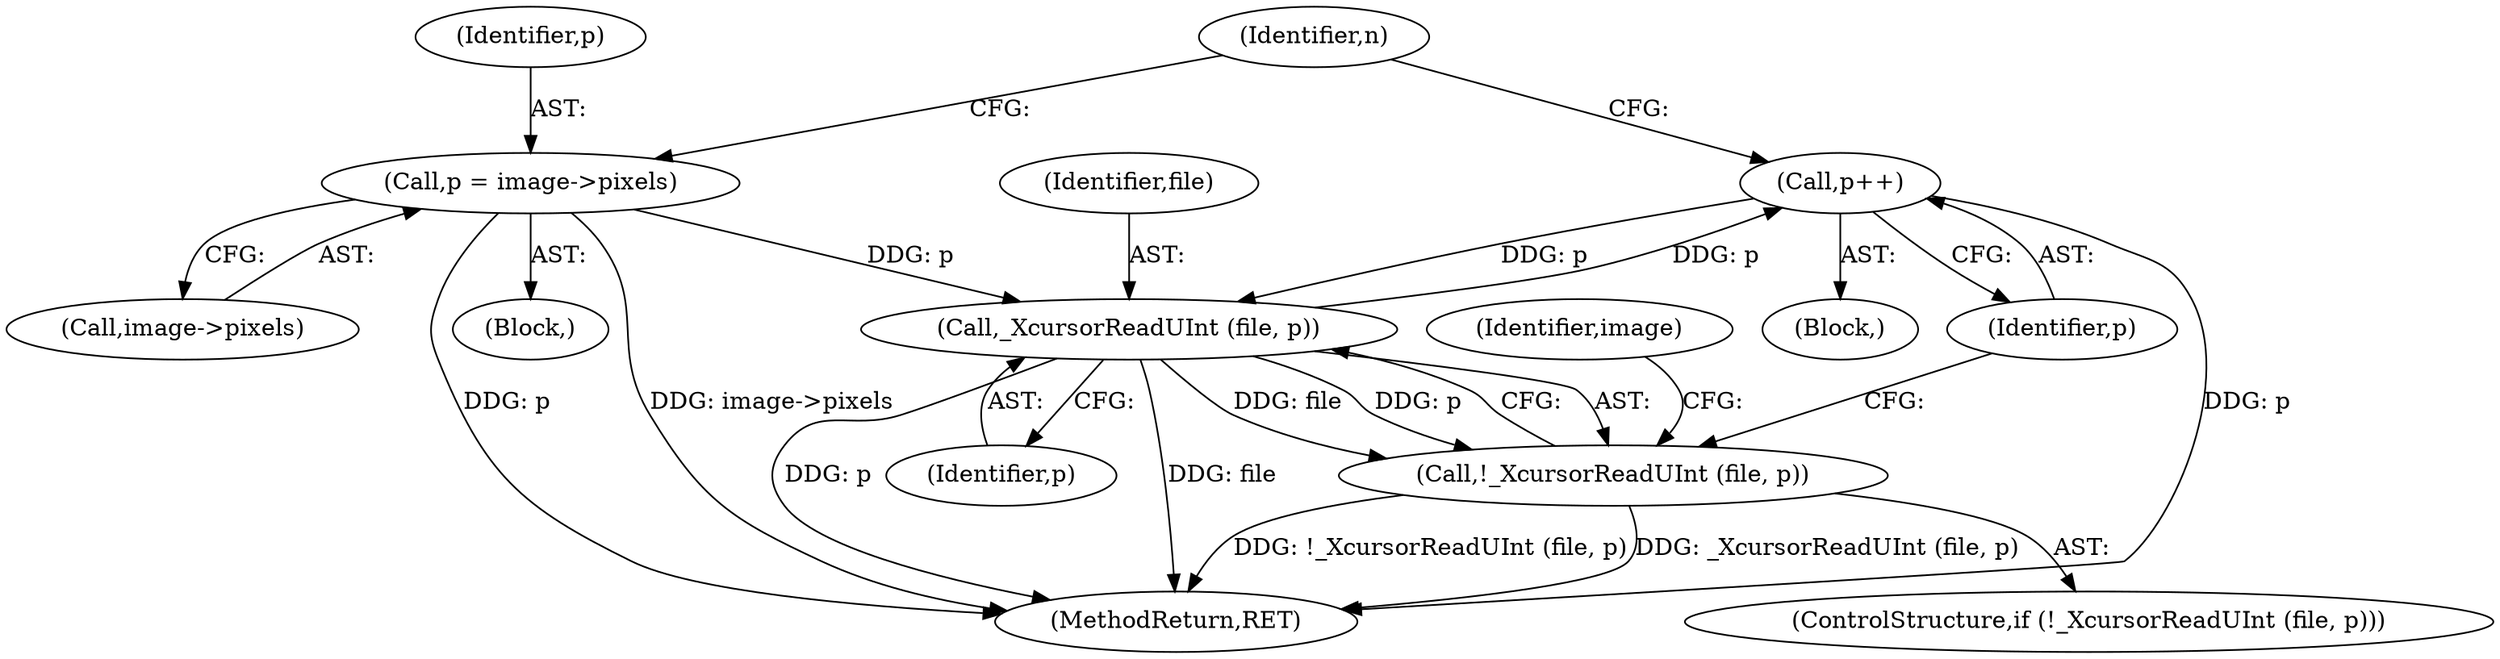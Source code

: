 digraph "0_wayland_5d201df72f3d4f4cb8b8f75f980169b03507da38_0@pointer" {
"1000305" [label="(Call,p++)"];
"1000297" [label="(Call,_XcursorReadUInt (file, p))"];
"1000286" [label="(Call,p = image->pixels)"];
"1000305" [label="(Call,p++)"];
"1000296" [label="(Call,!_XcursorReadUInt (file, p))"];
"1000309" [label="(MethodReturn,RET)"];
"1000288" [label="(Call,image->pixels)"];
"1000295" [label="(ControlStructure,if (!_XcursorReadUInt (file, p)))"];
"1000302" [label="(Identifier,image)"];
"1000305" [label="(Call,p++)"];
"1000297" [label="(Call,_XcursorReadUInt (file, p))"];
"1000286" [label="(Call,p = image->pixels)"];
"1000293" [label="(Identifier,n)"];
"1000296" [label="(Call,!_XcursorReadUInt (file, p))"];
"1000287" [label="(Identifier,p)"];
"1000106" [label="(Block,)"];
"1000294" [label="(Block,)"];
"1000306" [label="(Identifier,p)"];
"1000299" [label="(Identifier,p)"];
"1000298" [label="(Identifier,file)"];
"1000305" -> "1000294"  [label="AST: "];
"1000305" -> "1000306"  [label="CFG: "];
"1000306" -> "1000305"  [label="AST: "];
"1000293" -> "1000305"  [label="CFG: "];
"1000305" -> "1000309"  [label="DDG: p"];
"1000305" -> "1000297"  [label="DDG: p"];
"1000297" -> "1000305"  [label="DDG: p"];
"1000297" -> "1000296"  [label="AST: "];
"1000297" -> "1000299"  [label="CFG: "];
"1000298" -> "1000297"  [label="AST: "];
"1000299" -> "1000297"  [label="AST: "];
"1000296" -> "1000297"  [label="CFG: "];
"1000297" -> "1000309"  [label="DDG: file"];
"1000297" -> "1000309"  [label="DDG: p"];
"1000297" -> "1000296"  [label="DDG: file"];
"1000297" -> "1000296"  [label="DDG: p"];
"1000286" -> "1000297"  [label="DDG: p"];
"1000286" -> "1000106"  [label="AST: "];
"1000286" -> "1000288"  [label="CFG: "];
"1000287" -> "1000286"  [label="AST: "];
"1000288" -> "1000286"  [label="AST: "];
"1000293" -> "1000286"  [label="CFG: "];
"1000286" -> "1000309"  [label="DDG: p"];
"1000286" -> "1000309"  [label="DDG: image->pixels"];
"1000296" -> "1000295"  [label="AST: "];
"1000302" -> "1000296"  [label="CFG: "];
"1000306" -> "1000296"  [label="CFG: "];
"1000296" -> "1000309"  [label="DDG: !_XcursorReadUInt (file, p)"];
"1000296" -> "1000309"  [label="DDG: _XcursorReadUInt (file, p)"];
}
